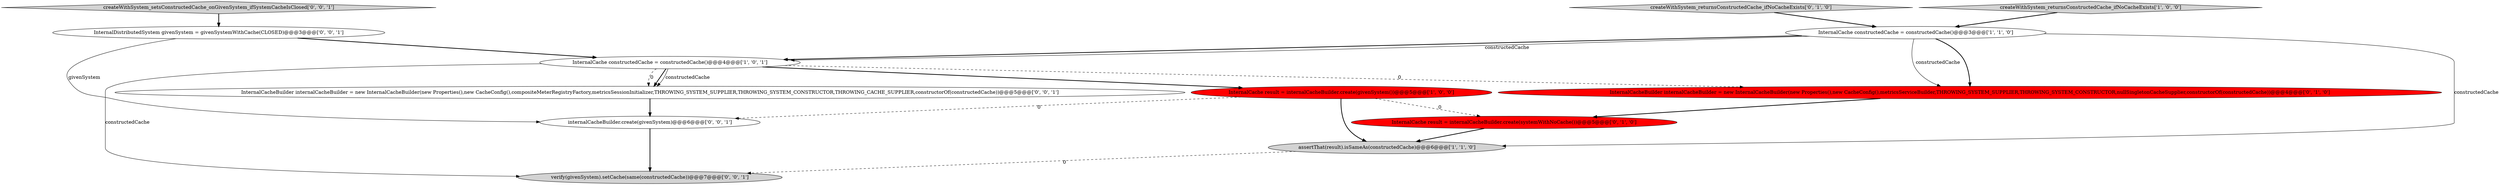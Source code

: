 digraph {
5 [style = filled, label = "createWithSystem_returnsConstructedCache_ifNoCacheExists['0', '1', '0']", fillcolor = lightgray, shape = diamond image = "AAA0AAABBB2BBB"];
10 [style = filled, label = "InternalCacheBuilder internalCacheBuilder = new InternalCacheBuilder(new Properties(),new CacheConfig(),compositeMeterRegistryFactory,metricsSessionInitializer,THROWING_SYSTEM_SUPPLIER,THROWING_SYSTEM_CONSTRUCTOR,THROWING_CACHE_SUPPLIER,constructorOf(constructedCache))@@@5@@@['0', '0', '1']", fillcolor = white, shape = ellipse image = "AAA0AAABBB3BBB"];
4 [style = filled, label = "assertThat(result).isSameAs(constructedCache)@@@6@@@['1', '1', '0']", fillcolor = lightgray, shape = ellipse image = "AAA0AAABBB1BBB"];
7 [style = filled, label = "InternalCache result = internalCacheBuilder.create(systemWithNoCache())@@@5@@@['0', '1', '0']", fillcolor = red, shape = ellipse image = "AAA1AAABBB2BBB"];
1 [style = filled, label = "InternalCache constructedCache = constructedCache()@@@4@@@['1', '0', '1']", fillcolor = white, shape = ellipse image = "AAA0AAABBB1BBB"];
6 [style = filled, label = "InternalCacheBuilder internalCacheBuilder = new InternalCacheBuilder(new Properties(),new CacheConfig(),metricsServiceBuilder,THROWING_SYSTEM_SUPPLIER,THROWING_SYSTEM_CONSTRUCTOR,nullSingletonCacheSupplier,constructorOf(constructedCache))@@@4@@@['0', '1', '0']", fillcolor = red, shape = ellipse image = "AAA1AAABBB2BBB"];
9 [style = filled, label = "InternalDistributedSystem givenSystem = givenSystemWithCache(CLOSED)@@@3@@@['0', '0', '1']", fillcolor = white, shape = ellipse image = "AAA0AAABBB3BBB"];
3 [style = filled, label = "InternalCache result = internalCacheBuilder.create(givenSystem())@@@5@@@['1', '0', '0']", fillcolor = red, shape = ellipse image = "AAA1AAABBB1BBB"];
2 [style = filled, label = "InternalCache constructedCache = constructedCache()@@@3@@@['1', '1', '0']", fillcolor = white, shape = ellipse image = "AAA0AAABBB1BBB"];
0 [style = filled, label = "createWithSystem_returnsConstructedCache_ifNoCacheExists['1', '0', '0']", fillcolor = lightgray, shape = diamond image = "AAA0AAABBB1BBB"];
8 [style = filled, label = "internalCacheBuilder.create(givenSystem)@@@6@@@['0', '0', '1']", fillcolor = white, shape = ellipse image = "AAA0AAABBB3BBB"];
11 [style = filled, label = "verify(givenSystem).setCache(same(constructedCache))@@@7@@@['0', '0', '1']", fillcolor = lightgray, shape = ellipse image = "AAA0AAABBB3BBB"];
12 [style = filled, label = "createWithSystem_setsConstructedCache_onGivenSystem_ifSystemCacheIsClosed['0', '0', '1']", fillcolor = lightgray, shape = diamond image = "AAA0AAABBB3BBB"];
3->7 [style = dashed, label="0"];
2->6 [style = bold, label=""];
2->1 [style = bold, label=""];
1->10 [style = solid, label="constructedCache"];
0->2 [style = bold, label=""];
1->3 [style = bold, label=""];
2->1 [style = solid, label="constructedCache"];
1->10 [style = dashed, label="0"];
7->4 [style = bold, label=""];
12->9 [style = bold, label=""];
3->4 [style = bold, label=""];
2->4 [style = solid, label="constructedCache"];
9->8 [style = solid, label="givenSystem"];
5->2 [style = bold, label=""];
10->8 [style = bold, label=""];
1->6 [style = dashed, label="0"];
2->6 [style = solid, label="constructedCache"];
3->8 [style = dashed, label="0"];
1->11 [style = solid, label="constructedCache"];
4->11 [style = dashed, label="0"];
6->7 [style = bold, label=""];
9->1 [style = bold, label=""];
1->10 [style = bold, label=""];
8->11 [style = bold, label=""];
}
